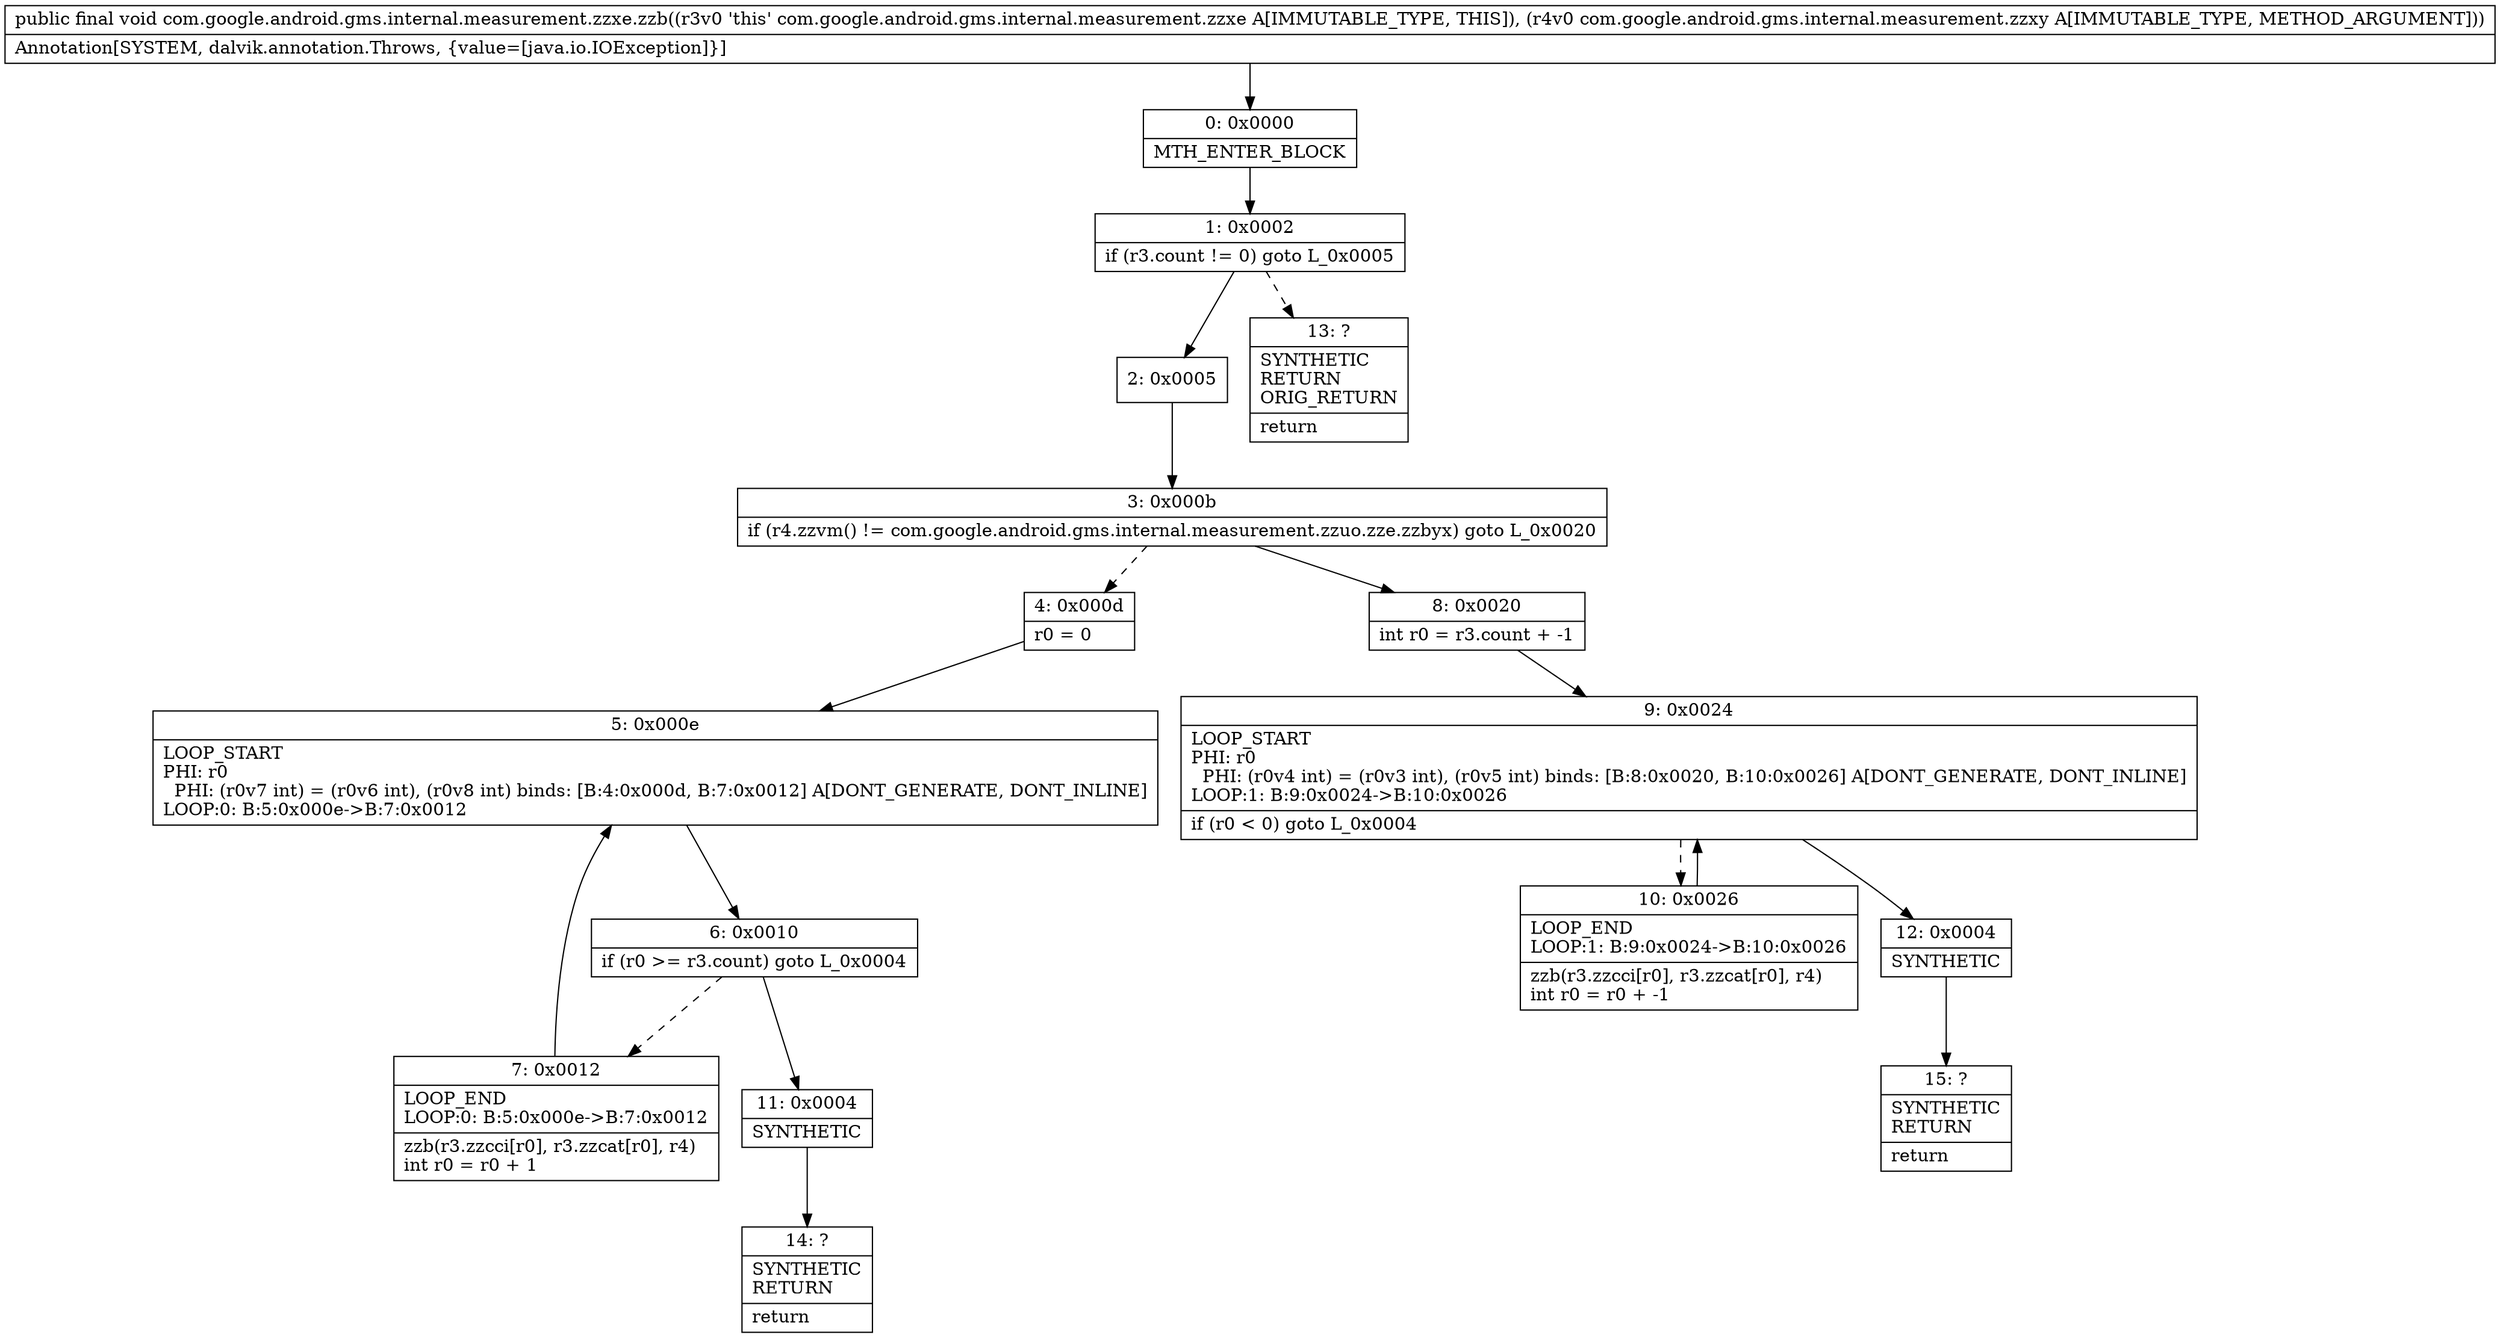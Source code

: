 digraph "CFG forcom.google.android.gms.internal.measurement.zzxe.zzb(Lcom\/google\/android\/gms\/internal\/measurement\/zzxy;)V" {
Node_0 [shape=record,label="{0\:\ 0x0000|MTH_ENTER_BLOCK\l}"];
Node_1 [shape=record,label="{1\:\ 0x0002|if (r3.count != 0) goto L_0x0005\l}"];
Node_2 [shape=record,label="{2\:\ 0x0005}"];
Node_3 [shape=record,label="{3\:\ 0x000b|if (r4.zzvm() != com.google.android.gms.internal.measurement.zzuo.zze.zzbyx) goto L_0x0020\l}"];
Node_4 [shape=record,label="{4\:\ 0x000d|r0 = 0\l}"];
Node_5 [shape=record,label="{5\:\ 0x000e|LOOP_START\lPHI: r0 \l  PHI: (r0v7 int) = (r0v6 int), (r0v8 int) binds: [B:4:0x000d, B:7:0x0012] A[DONT_GENERATE, DONT_INLINE]\lLOOP:0: B:5:0x000e\-\>B:7:0x0012\l}"];
Node_6 [shape=record,label="{6\:\ 0x0010|if (r0 \>= r3.count) goto L_0x0004\l}"];
Node_7 [shape=record,label="{7\:\ 0x0012|LOOP_END\lLOOP:0: B:5:0x000e\-\>B:7:0x0012\l|zzb(r3.zzcci[r0], r3.zzcat[r0], r4)\lint r0 = r0 + 1\l}"];
Node_8 [shape=record,label="{8\:\ 0x0020|int r0 = r3.count + \-1\l}"];
Node_9 [shape=record,label="{9\:\ 0x0024|LOOP_START\lPHI: r0 \l  PHI: (r0v4 int) = (r0v3 int), (r0v5 int) binds: [B:8:0x0020, B:10:0x0026] A[DONT_GENERATE, DONT_INLINE]\lLOOP:1: B:9:0x0024\-\>B:10:0x0026\l|if (r0 \< 0) goto L_0x0004\l}"];
Node_10 [shape=record,label="{10\:\ 0x0026|LOOP_END\lLOOP:1: B:9:0x0024\-\>B:10:0x0026\l|zzb(r3.zzcci[r0], r3.zzcat[r0], r4)\lint r0 = r0 + \-1\l}"];
Node_11 [shape=record,label="{11\:\ 0x0004|SYNTHETIC\l}"];
Node_12 [shape=record,label="{12\:\ 0x0004|SYNTHETIC\l}"];
Node_13 [shape=record,label="{13\:\ ?|SYNTHETIC\lRETURN\lORIG_RETURN\l|return\l}"];
Node_14 [shape=record,label="{14\:\ ?|SYNTHETIC\lRETURN\l|return\l}"];
Node_15 [shape=record,label="{15\:\ ?|SYNTHETIC\lRETURN\l|return\l}"];
MethodNode[shape=record,label="{public final void com.google.android.gms.internal.measurement.zzxe.zzb((r3v0 'this' com.google.android.gms.internal.measurement.zzxe A[IMMUTABLE_TYPE, THIS]), (r4v0 com.google.android.gms.internal.measurement.zzxy A[IMMUTABLE_TYPE, METHOD_ARGUMENT]))  | Annotation[SYSTEM, dalvik.annotation.Throws, \{value=[java.io.IOException]\}]\l}"];
MethodNode -> Node_0;
Node_0 -> Node_1;
Node_1 -> Node_2;
Node_1 -> Node_13[style=dashed];
Node_2 -> Node_3;
Node_3 -> Node_4[style=dashed];
Node_3 -> Node_8;
Node_4 -> Node_5;
Node_5 -> Node_6;
Node_6 -> Node_7[style=dashed];
Node_6 -> Node_11;
Node_7 -> Node_5;
Node_8 -> Node_9;
Node_9 -> Node_10[style=dashed];
Node_9 -> Node_12;
Node_10 -> Node_9;
Node_11 -> Node_14;
Node_12 -> Node_15;
}


